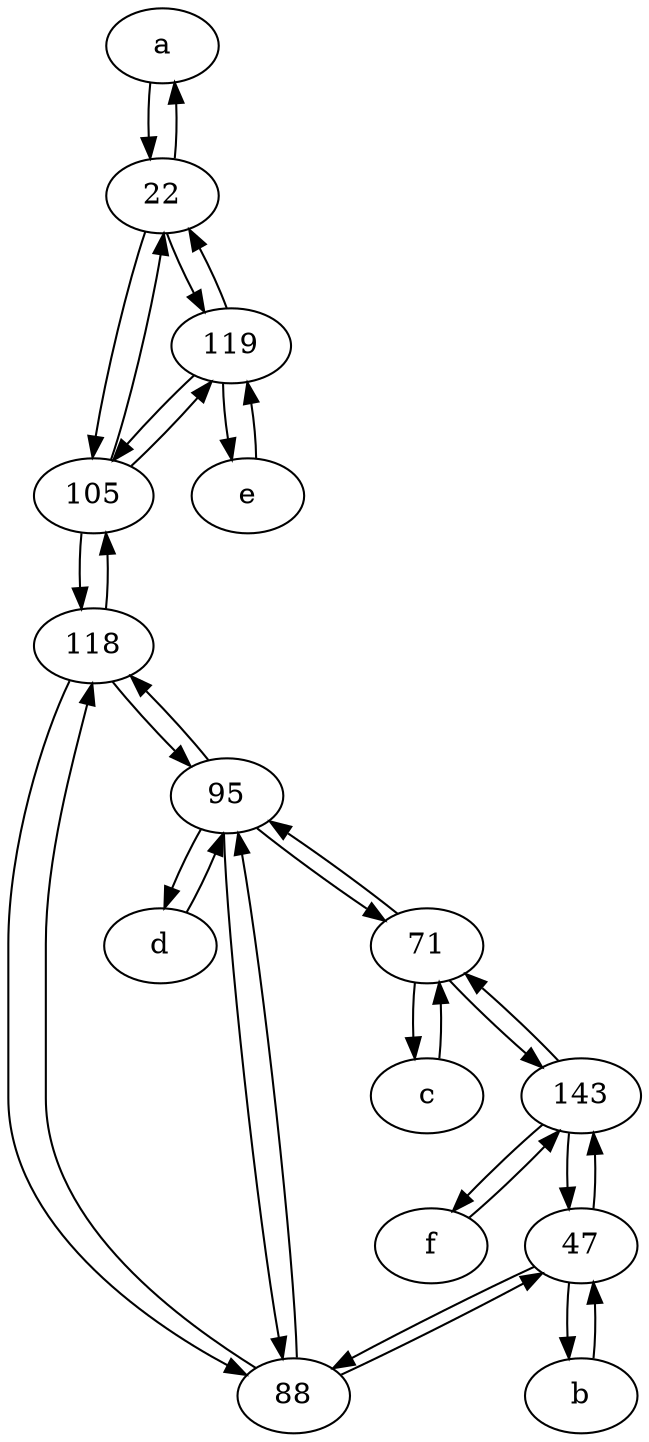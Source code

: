 digraph  {
	a [pos="40,10!"];
	71;
	105;
	d [pos="20,30!"];
	88;
	c [pos="20,10!"];
	118;
	22;
	119;
	143;
	f [pos="15,45!"];
	b [pos="50,20!"];
	47;
	e [pos="30,50!"];
	95;
	119 -> 105;
	118 -> 88;
	105 -> 118;
	119 -> e;
	22 -> a;
	105 -> 119;
	71 -> c;
	d -> 95;
	a -> 22;
	47 -> 143;
	143 -> 47;
	95 -> 71;
	22 -> 119;
	88 -> 95;
	22 -> 105;
	118 -> 95;
	71 -> 95;
	95 -> 118;
	47 -> 88;
	88 -> 47;
	95 -> 88;
	e -> 119;
	143 -> f;
	95 -> d;
	118 -> 105;
	f -> 143;
	88 -> 118;
	47 -> b;
	119 -> 22;
	71 -> 143;
	105 -> 22;
	c -> 71;
	143 -> 71;
	b -> 47;

	}